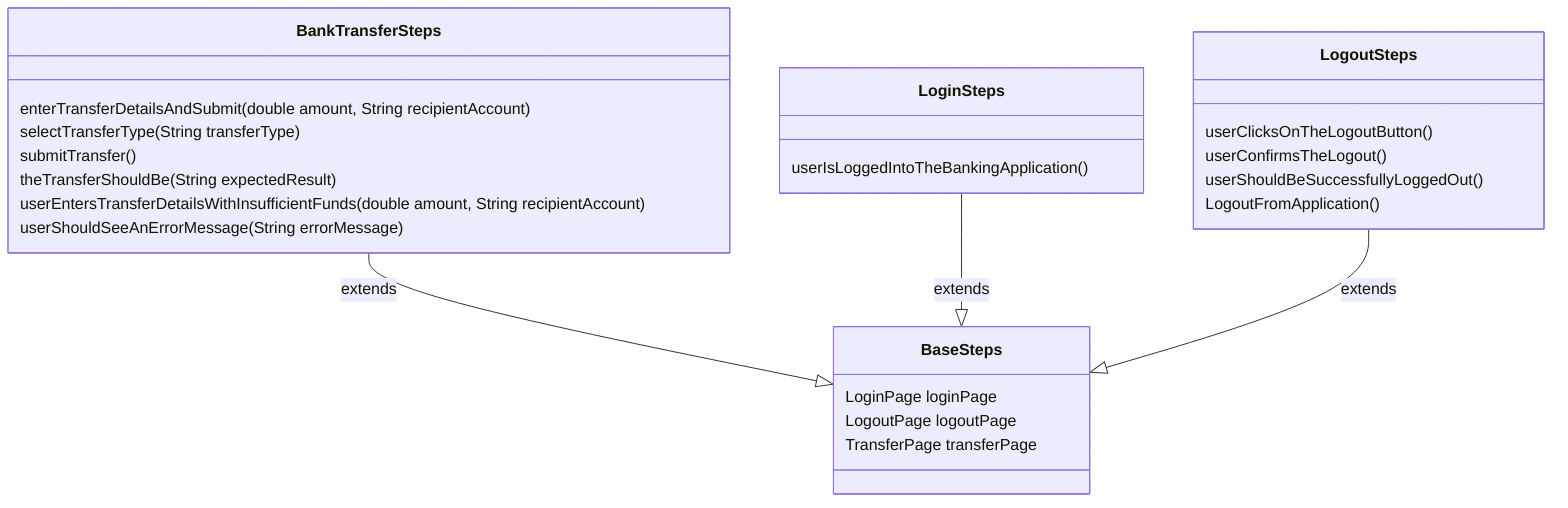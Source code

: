 classDiagram
    class BaseSteps {
        LoginPage loginPage
        LogoutPage logoutPage
        TransferPage transferPage
    }
    class BankTransferSteps {
        enterTransferDetailsAndSubmit(double amount, String recipientAccount)
        selectTransferType(String transferType)
        submitTransfer()
        theTransferShouldBe(String expectedResult)
        userEntersTransferDetailsWithInsufficientFunds(double amount, String recipientAccount)
        userShouldSeeAnErrorMessage(String errorMessage)
    }
    class LoginSteps {
        userIsLoggedIntoTheBankingApplication()
    }
    class LogoutSteps {
        userClicksOnTheLogoutButton()
        userConfirmsTheLogout()
        userShouldBeSuccessfullyLoggedOut()
        LogoutFromApplication()
    }
    
    BankTransferSteps --|> BaseSteps : extends
    LoginSteps --|> BaseSteps : extends
    LogoutSteps --|> BaseSteps : extends